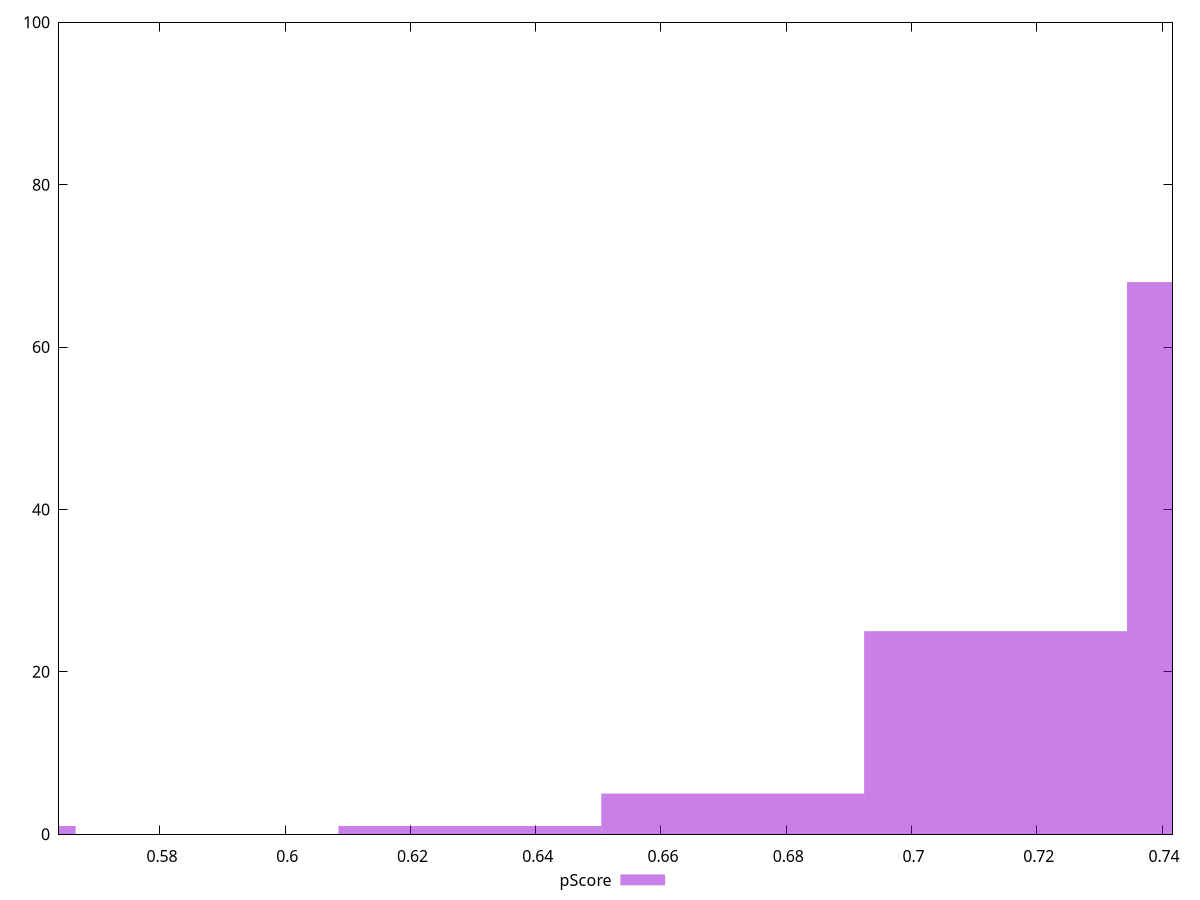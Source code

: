 reset

$pScore <<EOF
0.5455539836569916 1
0.7134167478591429 25
0.7553824389096807 68
0.6714510568086051 5
0.6294853657580672 1
EOF

set key outside below
set boxwidth 0.041965691050537816
set xrange [0.5638888888888889:0.7416666666666667]
set yrange [0:100]
set trange [0:100]
set style fill transparent solid 0.5 noborder
set terminal svg size 640, 490 enhanced background rgb 'white'
set output "report_00026_2021-02-22T21:38:55.199Z/render-blocking-resources/samples/pages+cached+noadtech+nomedia/pScore/histogram.svg"

plot $pScore title "pScore" with boxes

reset

